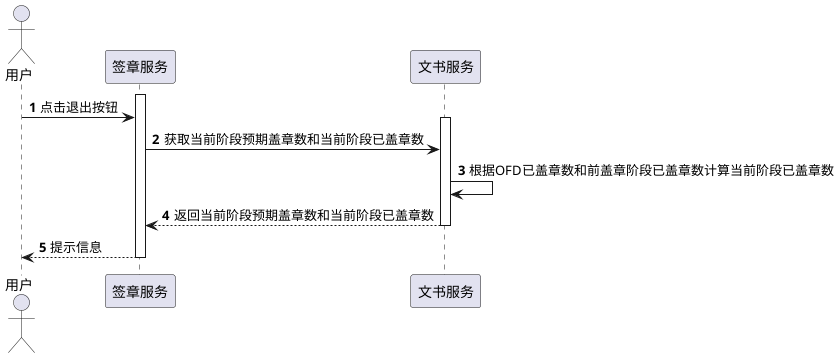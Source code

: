 @startuml
'https://plantuml.com/sequence-diagram

autonumber

'Alice -> Bob: Authentication Request
'Bob --> Alice: Authentication Response
'
'Alice -> Bob: Another authentication Request
'Alice <-- Bob: another authentication Response
actor 用户
activate 签章服务
用户 -> 签章服务: 点击退出按钮
activate 文书服务
签章服务 -> 文书服务: 获取当前阶段预期盖章数和当前阶段已盖章数
文书服务 -> 文书服务: 根据OFD已盖章数和前盖章阶段已盖章数计算当前阶段已盖章数
文书服务 --> 签章服务: 返回当前阶段预期盖章数和当前阶段已盖章数
deactivate 文书服务
签章服务 --> 用户: 提示信息
deactivate 签章服务
@enduml
